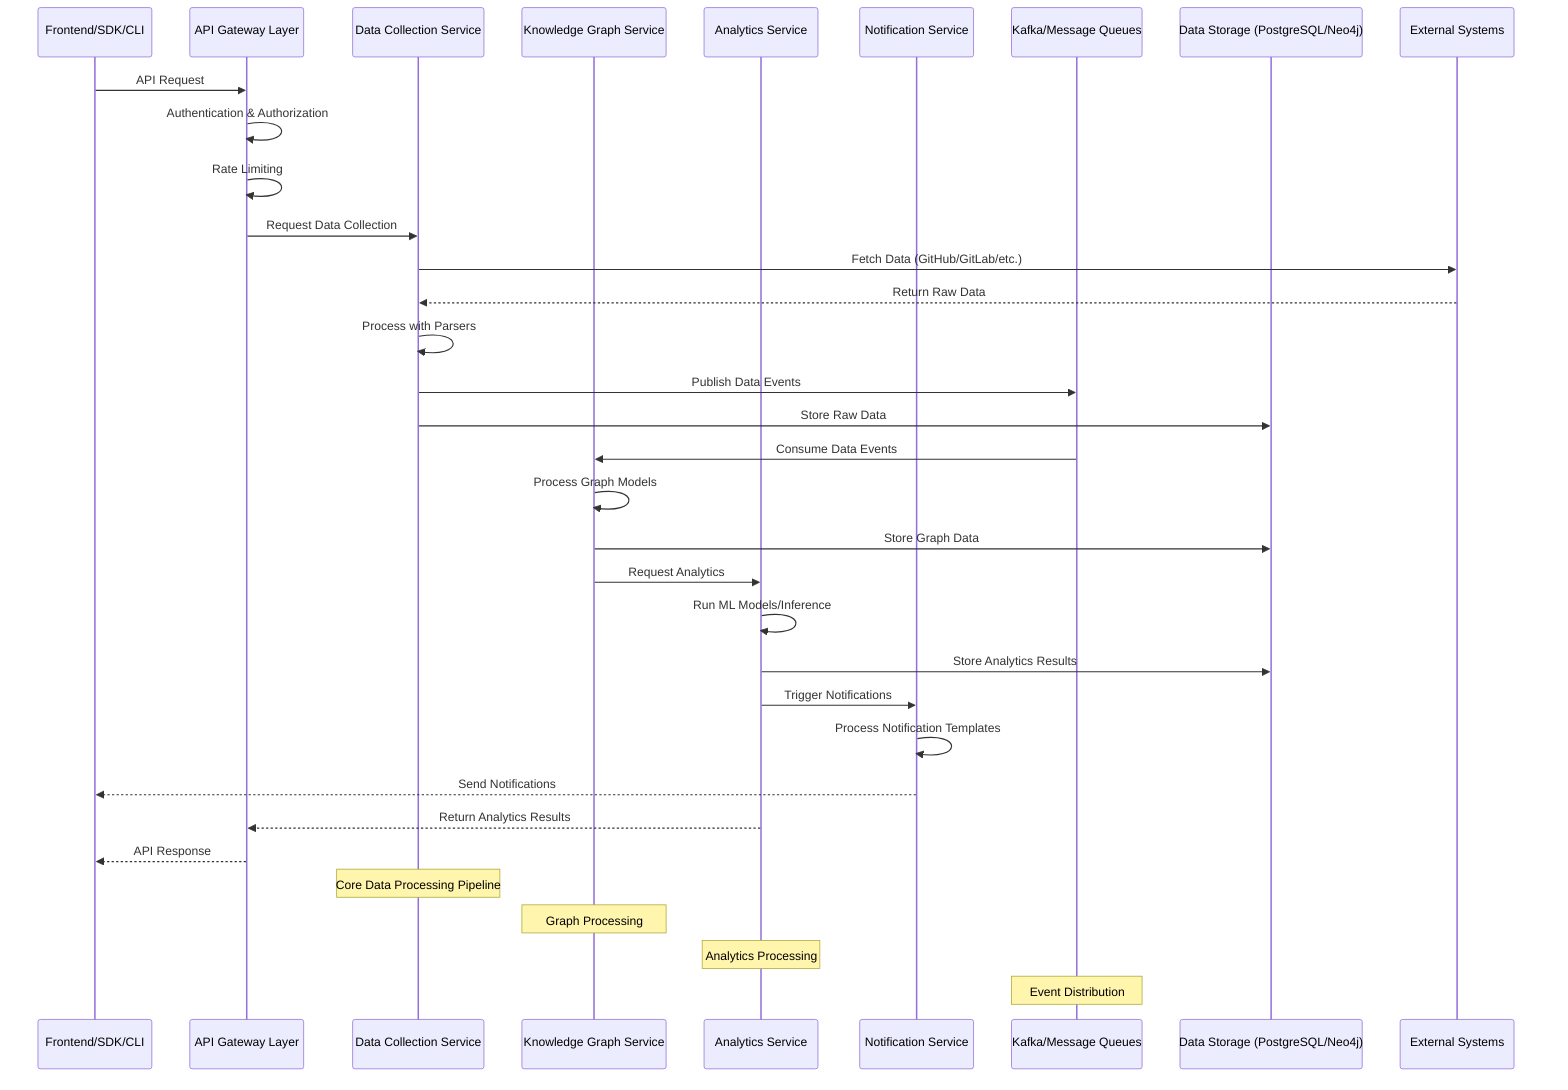 sequenceDiagram
    %% Define participants based on the architecture flowchart
    participant Client as Frontend/SDK/CLI
    participant Gateway as API Gateway Layer
    participant DC as Data Collection Service
    participant KG as Knowledge Graph Service
    participant AS as Analytics Service
    participant NS as Notification Service
    participant MQ as Kafka/Message Queues
    participant DB as Data Storage (PostgreSQL/Neo4j)
    participant EXT as External Systems

    %% Main sequence flow
    Client->>Gateway: API Request
    Gateway->>Gateway: Authentication & Authorization
    Gateway->>Gateway: Rate Limiting
    
    %% Data Collection Flow
    Gateway->>DC: Request Data Collection
    DC->>EXT: Fetch Data (GitHub/GitLab/etc.)
    EXT-->>DC: Return Raw Data
    DC->>DC: Process with Parsers
    DC->>MQ: Publish Data Events
    DC->>DB: Store Raw Data

    %% Knowledge Graph Processing
    MQ->>KG: Consume Data Events
    KG->>KG: Process Graph Models
    KG->>DB: Store Graph Data
    
    %% Analytics Processing
    KG->>AS: Request Analytics
    AS->>AS: Run ML Models/Inference
    AS->>DB: Store Analytics Results
    
    %% Notification Flow
    AS->>NS: Trigger Notifications
    NS->>NS: Process Notification Templates
    NS-->>Client: Send Notifications
    
    %% Complete Response
    AS-->>Gateway: Return Analytics Results
    Gateway-->>Client: API Response
    
    %% Core Processing Areas
    Note over DC: Core Data Processing Pipeline
    Note over KG: Graph Processing
    Note over AS: Analytics Processing
    Note over MQ: Event Distribution